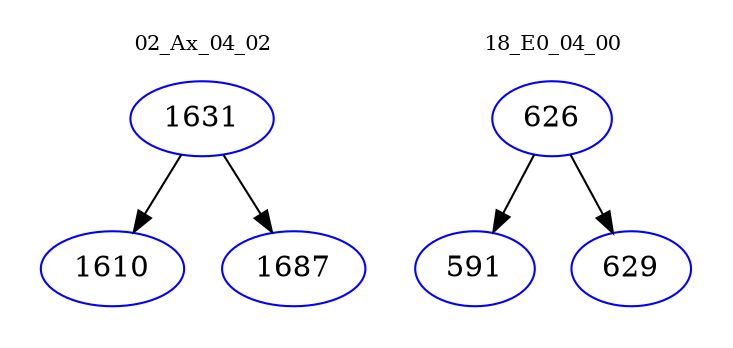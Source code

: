 digraph{
subgraph cluster_0 {
color = white
label = "02_Ax_04_02";
fontsize=10;
T0_1631 [label="1631", color="blue"]
T0_1631 -> T0_1610 [color="black"]
T0_1610 [label="1610", color="blue"]
T0_1631 -> T0_1687 [color="black"]
T0_1687 [label="1687", color="blue"]
}
subgraph cluster_1 {
color = white
label = "18_E0_04_00";
fontsize=10;
T1_626 [label="626", color="blue"]
T1_626 -> T1_591 [color="black"]
T1_591 [label="591", color="blue"]
T1_626 -> T1_629 [color="black"]
T1_629 [label="629", color="blue"]
}
}
